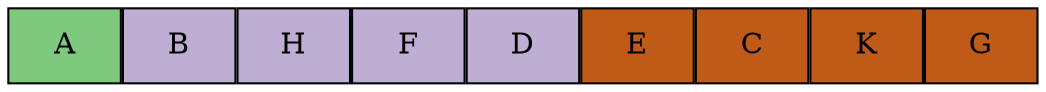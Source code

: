 graph g {
    node[shape=rect fixedsize=true  fillcolor=white colorscheme=accent8 style=filled];
    A,B,H,F,D,E,C,K,G;
    nodesep=0;
    A[fillcolor=1];
    B,H,F,D[fillcolor=2];
    E,C,K,G[fillcolor=7];
}

